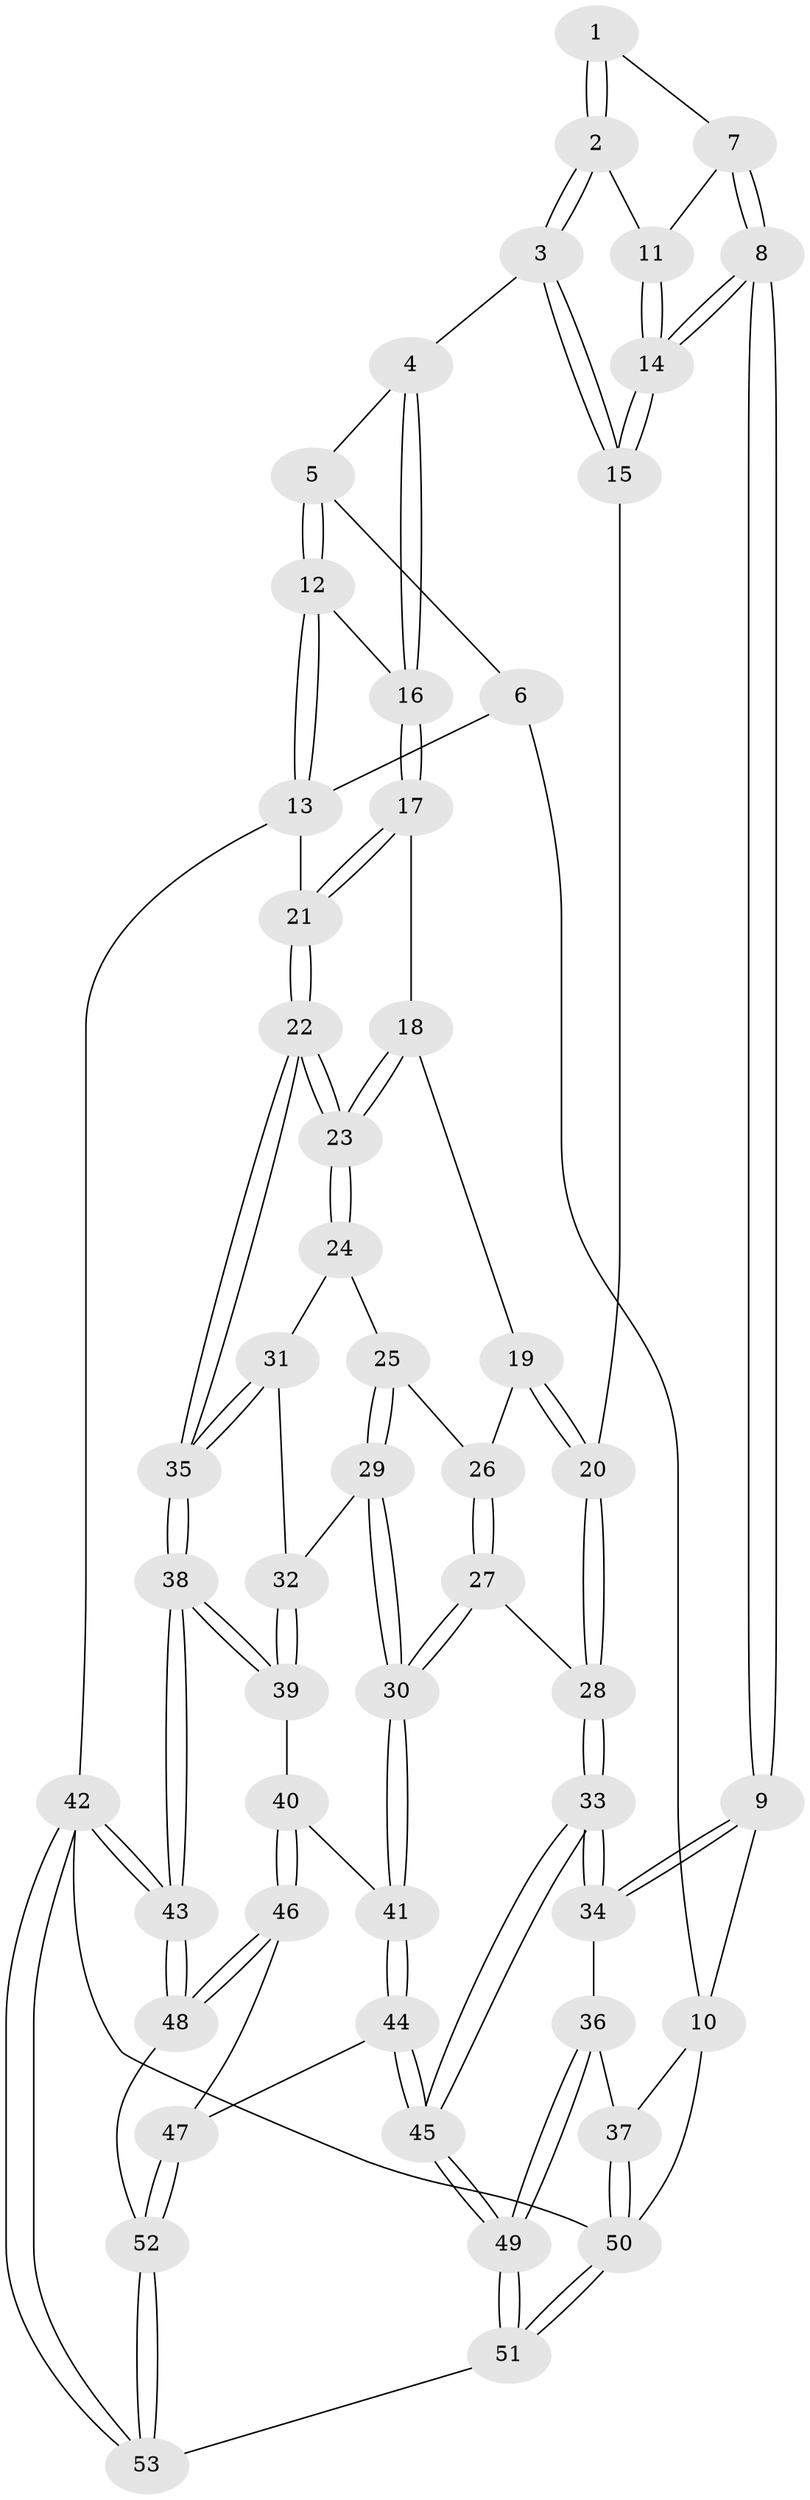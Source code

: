 // Generated by graph-tools (version 1.1) at 2025/59/03/09/25 04:59:38]
// undirected, 53 vertices, 129 edges
graph export_dot {
graph [start="1"]
  node [color=gray90,style=filled];
  1 [pos="+0.17902642620119985+0"];
  2 [pos="+0.33878884818462945+0.0965595354467347"];
  3 [pos="+0.43155134849002996+0.12044972883462822"];
  4 [pos="+0.4834714121080331+0.08066900923809465"];
  5 [pos="+0.5441844349841349+0"];
  6 [pos="+0.1773293749741269+0"];
  7 [pos="+0.17438457160931756+0"];
  8 [pos="+0.05207186569611254+0.3254382279334901"];
  9 [pos="+0.05116659545258753+0.32583867321340676"];
  10 [pos="+0+0.3176562859791834"];
  11 [pos="+0.25795787085292443+0.11062074721603775"];
  12 [pos="+1+0"];
  13 [pos="+1+0"];
  14 [pos="+0.05559468145113242+0.3247931769915975"];
  15 [pos="+0.36435911409800487+0.3489087948976784"];
  16 [pos="+0.6650140658631751+0.22700909510983883"];
  17 [pos="+0.6658459670352962+0.2569930507500852"];
  18 [pos="+0.6241052585483595+0.34334219626791884"];
  19 [pos="+0.6197604544131571+0.35210352200286466"];
  20 [pos="+0.40676317562095454+0.3846607092417033"];
  21 [pos="+1+0.37277957896040137"];
  22 [pos="+1+0.37708928537599595"];
  23 [pos="+1+0.39510336943579527"];
  24 [pos="+0.8131122081604139+0.4429844610461098"];
  25 [pos="+0.6968588654478441+0.42384367919196825"];
  26 [pos="+0.6360202162075255+0.3801402567817789"];
  27 [pos="+0.5966326117457744+0.578137067240977"];
  28 [pos="+0.4183469126633158+0.5747499205255447"];
  29 [pos="+0.7221854450600992+0.5701066566140568"];
  30 [pos="+0.6570045197463961+0.6304795595609761"];
  31 [pos="+0.7741630722734677+0.55469458704722"];
  32 [pos="+0.751437843472613+0.5673755672822371"];
  33 [pos="+0.33722304389403795+0.7300867328834326"];
  34 [pos="+0.06467967326258059+0.3610008459039961"];
  35 [pos="+1+0.6130870769720234"];
  36 [pos="+0.08581210345467542+0.7120163628667082"];
  37 [pos="+0+0.7114317655493281"];
  38 [pos="+1+0.620481910578418"];
  39 [pos="+0.8312483727799697+0.6662470380220221"];
  40 [pos="+0.7836232037132829+0.6928388318980115"];
  41 [pos="+0.6583218304737969+0.6402114183075495"];
  42 [pos="+1+1"];
  43 [pos="+1+0.8303104986239279"];
  44 [pos="+0.6407653058775047+0.6845486797815431"];
  45 [pos="+0.3318091132076402+0.773919650074737"];
  46 [pos="+0.7747392250918158+0.7617462955093742"];
  47 [pos="+0.6726439230970297+0.8454030891590998"];
  48 [pos="+0.9809232246786761+0.8476166135230229"];
  49 [pos="+0.3014242311350831+0.8616871438231954"];
  50 [pos="+0+1"];
  51 [pos="+0.3207746057104228+1"];
  52 [pos="+0.6439398078571533+0.951005288848477"];
  53 [pos="+0.5310227115173985+1"];
  1 -- 2;
  1 -- 2;
  1 -- 7;
  2 -- 3;
  2 -- 3;
  2 -- 11;
  3 -- 4;
  3 -- 15;
  3 -- 15;
  4 -- 5;
  4 -- 16;
  4 -- 16;
  5 -- 6;
  5 -- 12;
  5 -- 12;
  6 -- 10;
  6 -- 13;
  7 -- 8;
  7 -- 8;
  7 -- 11;
  8 -- 9;
  8 -- 9;
  8 -- 14;
  8 -- 14;
  9 -- 10;
  9 -- 34;
  9 -- 34;
  10 -- 37;
  10 -- 50;
  11 -- 14;
  11 -- 14;
  12 -- 13;
  12 -- 13;
  12 -- 16;
  13 -- 21;
  13 -- 42;
  14 -- 15;
  14 -- 15;
  15 -- 20;
  16 -- 17;
  16 -- 17;
  17 -- 18;
  17 -- 21;
  17 -- 21;
  18 -- 19;
  18 -- 23;
  18 -- 23;
  19 -- 20;
  19 -- 20;
  19 -- 26;
  20 -- 28;
  20 -- 28;
  21 -- 22;
  21 -- 22;
  22 -- 23;
  22 -- 23;
  22 -- 35;
  22 -- 35;
  23 -- 24;
  23 -- 24;
  24 -- 25;
  24 -- 31;
  25 -- 26;
  25 -- 29;
  25 -- 29;
  26 -- 27;
  26 -- 27;
  27 -- 28;
  27 -- 30;
  27 -- 30;
  28 -- 33;
  28 -- 33;
  29 -- 30;
  29 -- 30;
  29 -- 32;
  30 -- 41;
  30 -- 41;
  31 -- 32;
  31 -- 35;
  31 -- 35;
  32 -- 39;
  32 -- 39;
  33 -- 34;
  33 -- 34;
  33 -- 45;
  33 -- 45;
  34 -- 36;
  35 -- 38;
  35 -- 38;
  36 -- 37;
  36 -- 49;
  36 -- 49;
  37 -- 50;
  37 -- 50;
  38 -- 39;
  38 -- 39;
  38 -- 43;
  38 -- 43;
  39 -- 40;
  40 -- 41;
  40 -- 46;
  40 -- 46;
  41 -- 44;
  41 -- 44;
  42 -- 43;
  42 -- 43;
  42 -- 53;
  42 -- 53;
  42 -- 50;
  43 -- 48;
  43 -- 48;
  44 -- 45;
  44 -- 45;
  44 -- 47;
  45 -- 49;
  45 -- 49;
  46 -- 47;
  46 -- 48;
  46 -- 48;
  47 -- 52;
  47 -- 52;
  48 -- 52;
  49 -- 51;
  49 -- 51;
  50 -- 51;
  50 -- 51;
  51 -- 53;
  52 -- 53;
  52 -- 53;
}
